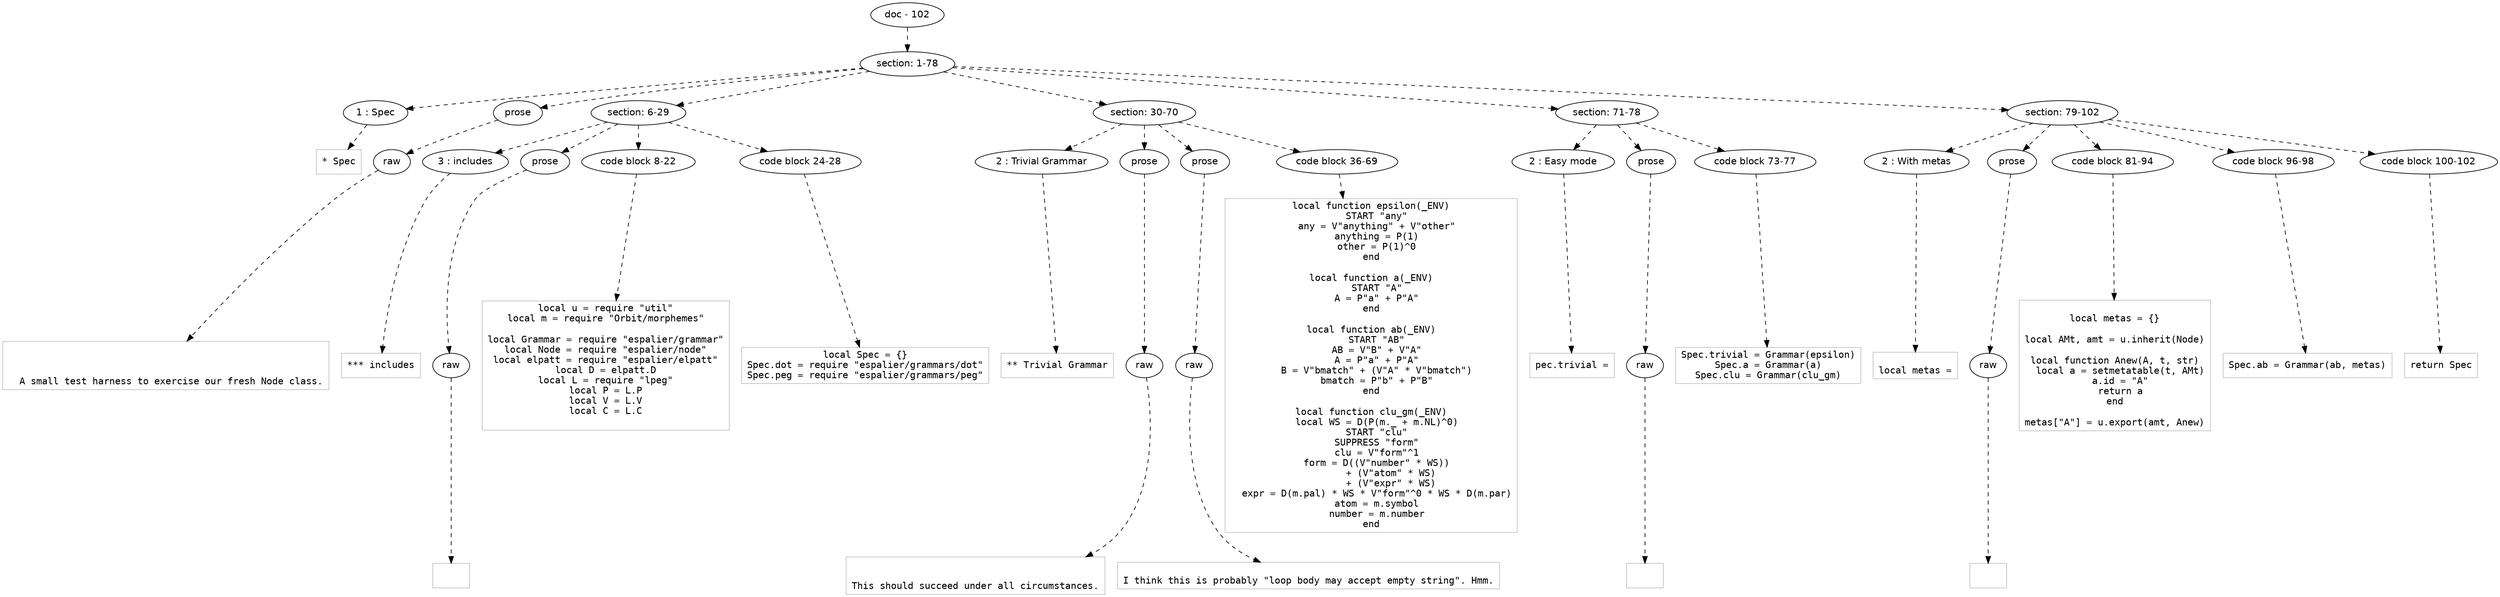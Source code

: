 digraph lpegNode {

node [fontname=Helvetica]
edge [style=dashed]

doc_0 [label="doc - 102"]


doc_0 -> { section_1}
{rank=same; section_1}

section_1 [label="section: 1-78"]


// END RANK doc_0

section_1 -> { header_2 prose_3 section_4 section_5 section_6 section_7}
{rank=same; header_2 prose_3 section_4 section_5 section_6 section_7}

header_2 [label="1 : Spec"]

prose_3 [label="prose"]

section_4 [label="section: 6-29"]

section_5 [label="section: 30-70"]

section_6 [label="section: 71-78"]

section_7 [label="section: 79-102"]


// END RANK section_1

header_2 -> leaf_8
leaf_8  [color=Gray,shape=rectangle,fontname=Inconsolata,label="* Spec"]
// END RANK header_2

prose_3 -> { raw_9}
{rank=same; raw_9}

raw_9 [label="raw"]


// END RANK prose_3

raw_9 -> leaf_10
leaf_10  [color=Gray,shape=rectangle,fontname=Inconsolata,label="


  A small test harness to exercise our fresh Node class.
"]
// END RANK raw_9

section_4 -> { header_11 prose_12 codeblock_13 codeblock_14}
{rank=same; header_11 prose_12 codeblock_13 codeblock_14}

header_11 [label="3 : includes"]

prose_12 [label="prose"]

codeblock_13 [label="code block 8-22"]

codeblock_14 [label="code block 24-28"]


// END RANK section_4

header_11 -> leaf_15
leaf_15  [color=Gray,shape=rectangle,fontname=Inconsolata,label="*** includes"]
// END RANK header_11

prose_12 -> { raw_16}
{rank=same; raw_16}

raw_16 [label="raw"]


// END RANK prose_12

raw_16 -> leaf_17
leaf_17  [color=Gray,shape=rectangle,fontname=Inconsolata,label="
"]
// END RANK raw_16

codeblock_13 -> leaf_18
leaf_18  [color=Gray,shape=rectangle,fontname=Inconsolata,label="local u = require \"util\"
local m = require \"Orbit/morphemes\"

local Grammar = require \"espalier/grammar\"
local Node = require \"espalier/node\"
local elpatt = require \"espalier/elpatt\"
local D = elpatt.D
local L = require \"lpeg\"
local P = L.P
local V = L.V
local C = L.C

"]
// END RANK codeblock_13

codeblock_14 -> leaf_19
leaf_19  [color=Gray,shape=rectangle,fontname=Inconsolata,label="local Spec = {}
Spec.dot = require \"espalier/grammars/dot\"
Spec.peg = require \"espalier/grammars/peg\""]
// END RANK codeblock_14

section_5 -> { header_20 prose_21 prose_22 codeblock_23}
{rank=same; header_20 prose_21 prose_22 codeblock_23}

header_20 [label="2 : Trivial Grammar"]

prose_21 [label="prose"]

prose_22 [label="prose"]

codeblock_23 [label="code block 36-69"]


// END RANK section_5

header_20 -> leaf_24
leaf_24  [color=Gray,shape=rectangle,fontname=Inconsolata,label="** Trivial Grammar"]
// END RANK header_20

prose_21 -> { raw_25}
{rank=same; raw_25}

raw_25 [label="raw"]


// END RANK prose_21

raw_25 -> leaf_26
leaf_26  [color=Gray,shape=rectangle,fontname=Inconsolata,label="

This should succeed under all circumstances.
"]
// END RANK raw_25

prose_22 -> { raw_27}
{rank=same; raw_27}

raw_27 [label="raw"]


// END RANK prose_22

raw_27 -> leaf_28
leaf_28  [color=Gray,shape=rectangle,fontname=Inconsolata,label="
I think this is probably \"loop body may accept empty string\". Hmm.
"]
// END RANK raw_27

codeblock_23 -> leaf_29
leaf_29  [color=Gray,shape=rectangle,fontname=Inconsolata,label="local function epsilon(_ENV)
  START \"any\"
  any = V\"anything\" + V\"other\"
  anything = P(1)
  other = P(1)^0
end

local function a(_ENV)
  START \"A\"
  A = P\"a\" + P\"A\"
end

local function ab(_ENV)
  START \"AB\"
  AB = V\"B\" + V\"A\"
  A = P\"a\" + P\"A\"
  B = V\"bmatch\" + (V\"A\" * V\"bmatch\")
  bmatch = P\"b\" + P\"B\"
end

local function clu_gm(_ENV)
  local WS = D(P(m._ + m.NL)^0)
  START \"clu\"
  SUPPRESS \"form\"
  clu = V\"form\"^1
  form = D((V\"number\" * WS))
       + (V\"atom\" * WS)
       + (V\"expr\" * WS)
  expr = D(m.pal) * WS * V\"form\"^0 * WS * D(m.par)
  atom = m.symbol
  number = m.number
end"]
// END RANK codeblock_23

section_6 -> { header_30 prose_31 codeblock_32}
{rank=same; header_30 prose_31 codeblock_32}

header_30 [label="2 : Easy mode"]

prose_31 [label="prose"]

codeblock_32 [label="code block 73-77"]


// END RANK section_6

header_30 -> leaf_33
leaf_33  [color=Gray,shape=rectangle,fontname=Inconsolata,label="pec.trivial ="]
// END RANK header_30

prose_31 -> { raw_34}
{rank=same; raw_34}

raw_34 [label="raw"]


// END RANK prose_31

raw_34 -> leaf_35
leaf_35  [color=Gray,shape=rectangle,fontname=Inconsolata,label="
"]
// END RANK raw_34

codeblock_32 -> leaf_36
leaf_36  [color=Gray,shape=rectangle,fontname=Inconsolata,label="Spec.trivial = Grammar(epsilon)
Spec.a = Grammar(a)
Spec.clu = Grammar(clu_gm)"]
// END RANK codeblock_32

section_7 -> { header_37 prose_38 codeblock_39 codeblock_40 codeblock_41}
{rank=same; header_37 prose_38 codeblock_39 codeblock_40 codeblock_41}

header_37 [label="2 : With metas"]

prose_38 [label="prose"]

codeblock_39 [label="code block 81-94"]

codeblock_40 [label="code block 96-98"]

codeblock_41 [label="code block 100-102"]


// END RANK section_7

header_37 -> leaf_42
leaf_42  [color=Gray,shape=rectangle,fontname=Inconsolata,label="
local metas ="]
// END RANK header_37

prose_38 -> { raw_43}
{rank=same; raw_43}

raw_43 [label="raw"]


// END RANK prose_38

raw_43 -> leaf_44
leaf_44  [color=Gray,shape=rectangle,fontname=Inconsolata,label="
"]
// END RANK raw_43

codeblock_39 -> leaf_45
leaf_45  [color=Gray,shape=rectangle,fontname=Inconsolata,label="
local metas = {}

local AMt, amt = u.inherit(Node)

local function Anew(A, t, str)
  local a = setmetatable(t, AMt)
  a.id = \"A\"
  return a
end

metas[\"A\"] = u.export(amt, Anew)"]
// END RANK codeblock_39

codeblock_40 -> leaf_46
leaf_46  [color=Gray,shape=rectangle,fontname=Inconsolata,label="Spec.ab = Grammar(ab, metas)"]
// END RANK codeblock_40

codeblock_41 -> leaf_47
leaf_47  [color=Gray,shape=rectangle,fontname=Inconsolata,label="return Spec"]
// END RANK codeblock_41


}

